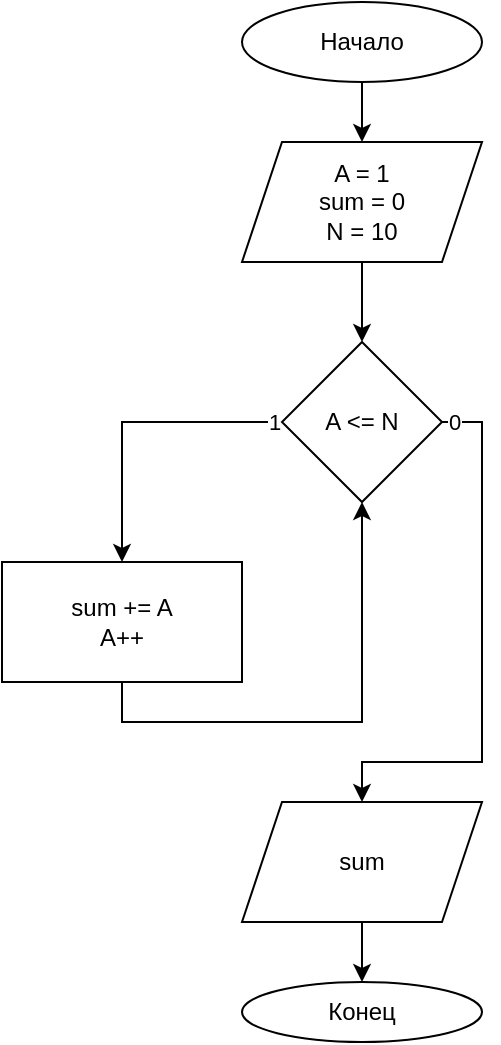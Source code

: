 <mxfile version="17.2.1" type="device"><diagram id="IsrS9XO4-hTnTEjewjBn" name="Page-1"><mxGraphModel dx="813" dy="457" grid="1" gridSize="10" guides="1" tooltips="1" connect="1" arrows="1" fold="1" page="1" pageScale="1" pageWidth="827" pageHeight="1169" math="0" shadow="0"><root><mxCell id="0"/><mxCell id="1" parent="0"/><mxCell id="MDjVu9eOvoe7Q22HTKEw-4" style="edgeStyle=orthogonalEdgeStyle;rounded=0;orthogonalLoop=1;jettySize=auto;html=1;exitX=0.5;exitY=1;exitDx=0;exitDy=0;entryX=0.5;entryY=0;entryDx=0;entryDy=0;" edge="1" parent="1" source="MDjVu9eOvoe7Q22HTKEw-1" target="MDjVu9eOvoe7Q22HTKEw-3"><mxGeometry relative="1" as="geometry"/></mxCell><mxCell id="MDjVu9eOvoe7Q22HTKEw-1" value="Начало" style="ellipse;whiteSpace=wrap;html=1;" vertex="1" parent="1"><mxGeometry x="354" y="40" width="120" height="40" as="geometry"/></mxCell><mxCell id="MDjVu9eOvoe7Q22HTKEw-6" style="edgeStyle=orthogonalEdgeStyle;rounded=0;orthogonalLoop=1;jettySize=auto;html=1;exitX=0.5;exitY=1;exitDx=0;exitDy=0;entryX=0.5;entryY=0;entryDx=0;entryDy=0;" edge="1" parent="1" source="MDjVu9eOvoe7Q22HTKEw-3" target="MDjVu9eOvoe7Q22HTKEw-5"><mxGeometry relative="1" as="geometry"/></mxCell><mxCell id="MDjVu9eOvoe7Q22HTKEw-3" value="A = 1&lt;br&gt;sum = 0&lt;br&gt;N = 10" style="shape=parallelogram;perimeter=parallelogramPerimeter;whiteSpace=wrap;html=1;fixedSize=1;" vertex="1" parent="1"><mxGeometry x="354" y="110" width="120" height="60" as="geometry"/></mxCell><mxCell id="MDjVu9eOvoe7Q22HTKEw-8" value="1" style="edgeStyle=orthogonalEdgeStyle;rounded=0;orthogonalLoop=1;jettySize=auto;html=1;exitX=0;exitY=0.5;exitDx=0;exitDy=0;entryX=0.5;entryY=0;entryDx=0;entryDy=0;" edge="1" parent="1" source="MDjVu9eOvoe7Q22HTKEw-5" target="MDjVu9eOvoe7Q22HTKEw-7"><mxGeometry x="-0.947" relative="1" as="geometry"><mxPoint as="offset"/></mxGeometry></mxCell><mxCell id="MDjVu9eOvoe7Q22HTKEw-11" value="0" style="edgeStyle=orthogonalEdgeStyle;rounded=0;orthogonalLoop=1;jettySize=auto;html=1;exitX=1;exitY=0.5;exitDx=0;exitDy=0;entryX=0.5;entryY=0;entryDx=0;entryDy=0;" edge="1" parent="1" source="MDjVu9eOvoe7Q22HTKEw-5" target="MDjVu9eOvoe7Q22HTKEw-10"><mxGeometry x="-0.956" relative="1" as="geometry"><Array as="points"><mxPoint x="474" y="250"/><mxPoint x="474" y="420"/><mxPoint x="414" y="420"/></Array><mxPoint as="offset"/></mxGeometry></mxCell><mxCell id="MDjVu9eOvoe7Q22HTKEw-5" value="A &amp;lt;= N" style="rhombus;whiteSpace=wrap;html=1;" vertex="1" parent="1"><mxGeometry x="374" y="210" width="80" height="80" as="geometry"/></mxCell><mxCell id="MDjVu9eOvoe7Q22HTKEw-9" style="edgeStyle=orthogonalEdgeStyle;rounded=0;orthogonalLoop=1;jettySize=auto;html=1;exitX=0.5;exitY=1;exitDx=0;exitDy=0;entryX=0.5;entryY=1;entryDx=0;entryDy=0;" edge="1" parent="1" source="MDjVu9eOvoe7Q22HTKEw-7" target="MDjVu9eOvoe7Q22HTKEw-5"><mxGeometry relative="1" as="geometry"/></mxCell><mxCell id="MDjVu9eOvoe7Q22HTKEw-7" value="sum += A&lt;br&gt;A++" style="rounded=0;whiteSpace=wrap;html=1;" vertex="1" parent="1"><mxGeometry x="234" y="320" width="120" height="60" as="geometry"/></mxCell><mxCell id="MDjVu9eOvoe7Q22HTKEw-13" style="edgeStyle=orthogonalEdgeStyle;rounded=0;orthogonalLoop=1;jettySize=auto;html=1;exitX=0.5;exitY=1;exitDx=0;exitDy=0;entryX=0.5;entryY=0;entryDx=0;entryDy=0;" edge="1" parent="1" source="MDjVu9eOvoe7Q22HTKEw-10" target="MDjVu9eOvoe7Q22HTKEw-12"><mxGeometry relative="1" as="geometry"/></mxCell><mxCell id="MDjVu9eOvoe7Q22HTKEw-10" value="sum" style="shape=parallelogram;perimeter=parallelogramPerimeter;whiteSpace=wrap;html=1;fixedSize=1;" vertex="1" parent="1"><mxGeometry x="354" y="440" width="120" height="60" as="geometry"/></mxCell><mxCell id="MDjVu9eOvoe7Q22HTKEw-12" value="Конец" style="ellipse;whiteSpace=wrap;html=1;" vertex="1" parent="1"><mxGeometry x="354" y="530" width="120" height="30" as="geometry"/></mxCell></root></mxGraphModel></diagram></mxfile>